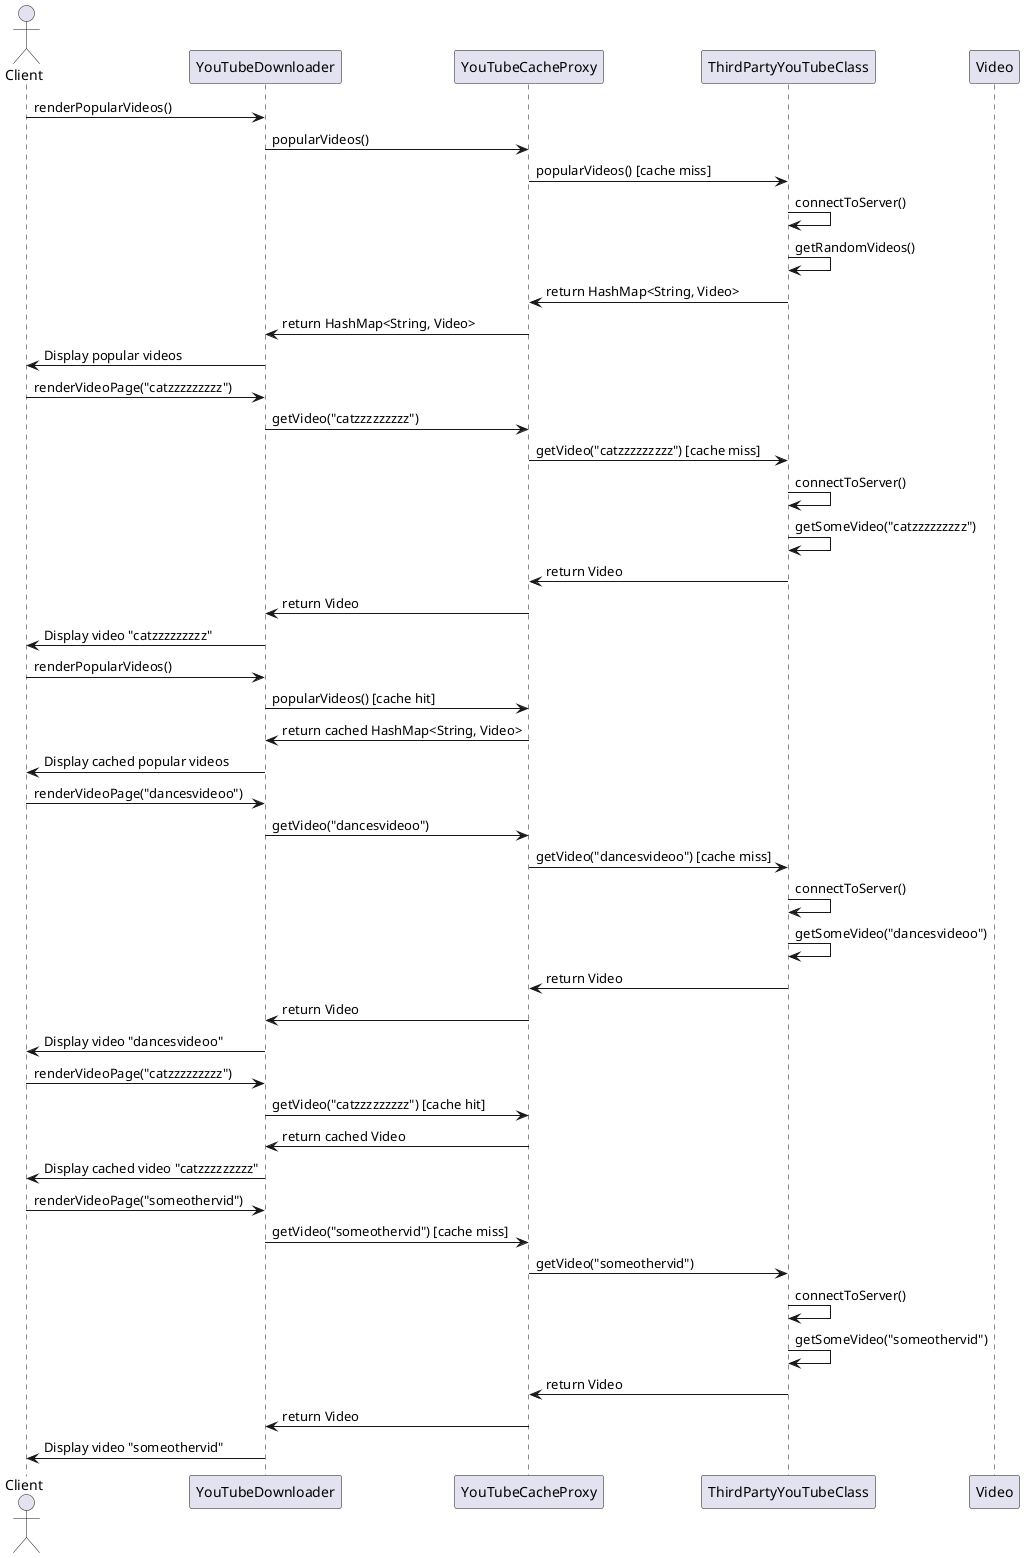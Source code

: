 @startuml
actor Client
participant YouTubeDownloader
participant YouTubeCacheProxy
participant ThirdPartyYouTubeClass
participant Video

Client -> YouTubeDownloader: renderPopularVideos()
YouTubeDownloader -> YouTubeCacheProxy: popularVideos()
YouTubeCacheProxy -> ThirdPartyYouTubeClass: popularVideos() [cache miss]
ThirdPartyYouTubeClass -> ThirdPartyYouTubeClass: connectToServer()
ThirdPartyYouTubeClass -> ThirdPartyYouTubeClass: getRandomVideos()
ThirdPartyYouTubeClass -> YouTubeCacheProxy: return HashMap<String, Video>
YouTubeCacheProxy -> YouTubeDownloader: return HashMap<String, Video>
YouTubeDownloader -> Client: Display popular videos

Client -> YouTubeDownloader: renderVideoPage("catzzzzzzzzz")
YouTubeDownloader -> YouTubeCacheProxy: getVideo("catzzzzzzzzz")
YouTubeCacheProxy -> ThirdPartyYouTubeClass: getVideo("catzzzzzzzzz") [cache miss]
ThirdPartyYouTubeClass -> ThirdPartyYouTubeClass: connectToServer()
ThirdPartyYouTubeClass -> ThirdPartyYouTubeClass: getSomeVideo("catzzzzzzzzz")
ThirdPartyYouTubeClass -> YouTubeCacheProxy: return Video
YouTubeCacheProxy -> YouTubeDownloader: return Video
YouTubeDownloader -> Client: Display video "catzzzzzzzzz"

Client -> YouTubeDownloader: renderPopularVideos()
YouTubeDownloader -> YouTubeCacheProxy: popularVideos() [cache hit]
YouTubeCacheProxy -> YouTubeDownloader: return cached HashMap<String, Video>
YouTubeDownloader -> Client: Display cached popular videos

Client -> YouTubeDownloader: renderVideoPage("dancesvideoo")
YouTubeDownloader -> YouTubeCacheProxy: getVideo("dancesvideoo")
YouTubeCacheProxy -> ThirdPartyYouTubeClass: getVideo("dancesvideoo") [cache miss]
ThirdPartyYouTubeClass -> ThirdPartyYouTubeClass: connectToServer()
ThirdPartyYouTubeClass -> ThirdPartyYouTubeClass: getSomeVideo("dancesvideoo")
ThirdPartyYouTubeClass -> YouTubeCacheProxy: return Video
YouTubeCacheProxy -> YouTubeDownloader: return Video
YouTubeDownloader -> Client: Display video "dancesvideoo"

Client -> YouTubeDownloader: renderVideoPage("catzzzzzzzzz")
YouTubeDownloader -> YouTubeCacheProxy: getVideo("catzzzzzzzzz") [cache hit]
YouTubeCacheProxy -> YouTubeDownloader: return cached Video
YouTubeDownloader -> Client: Display cached video "catzzzzzzzzz"

Client -> YouTubeDownloader: renderVideoPage("someothervid")
YouTubeDownloader -> YouTubeCacheProxy: getVideo("someothervid") [cache miss]
YouTubeCacheProxy -> ThirdPartyYouTubeClass: getVideo("someothervid")
ThirdPartyYouTubeClass -> ThirdPartyYouTubeClass: connectToServer()
ThirdPartyYouTubeClass -> ThirdPartyYouTubeClass: getSomeVideo("someothervid")
ThirdPartyYouTubeClass -> YouTubeCacheProxy: return Video
YouTubeCacheProxy -> YouTubeDownloader: return Video
YouTubeDownloader -> Client: Display video "someothervid"
@enduml
